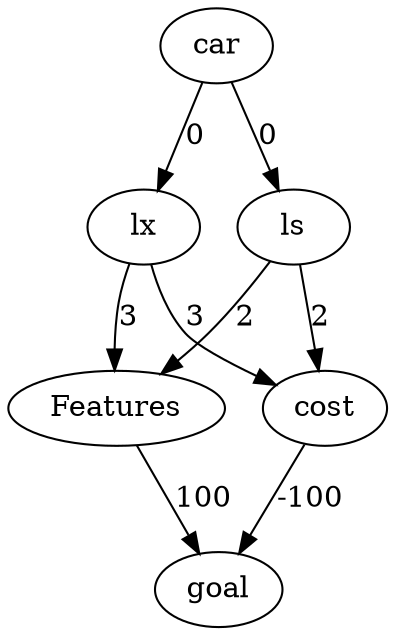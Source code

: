 
digraph {

    
    id_248afef2c9ae4440bf9cef350a2e23c6 [label="car"]
    id_3343fb83b06748c388d73bb21ed71e85 [label="lx"]
    id_f398915cfc5f4f6e93e4b5e7d7e0032c [label="ls"]
    id_5741cc96ade646cea24747accab006fe [label="Features"]
    id_2c250f988beb4f61935d757dc4fb7a80 [label="cost"]
    id_48b46999197045c9aeea275b9f1198b7 [label="goal"]

    
    id_248afef2c9ae4440bf9cef350a2e23c6 -> id_3343fb83b06748c388d73bb21ed71e85 [label="0"]
    id_248afef2c9ae4440bf9cef350a2e23c6 -> id_f398915cfc5f4f6e93e4b5e7d7e0032c [label="0"]
    id_f398915cfc5f4f6e93e4b5e7d7e0032c -> id_2c250f988beb4f61935d757dc4fb7a80 [label="2"]
    id_3343fb83b06748c388d73bb21ed71e85 -> id_2c250f988beb4f61935d757dc4fb7a80 [label="3"]
    id_f398915cfc5f4f6e93e4b5e7d7e0032c -> id_5741cc96ade646cea24747accab006fe [label="2"]
    id_3343fb83b06748c388d73bb21ed71e85 -> id_5741cc96ade646cea24747accab006fe [label="3"]
    id_2c250f988beb4f61935d757dc4fb7a80 -> id_48b46999197045c9aeea275b9f1198b7 [label="-100"]
    id_5741cc96ade646cea24747accab006fe -> id_48b46999197045c9aeea275b9f1198b7 [label="100"]
}